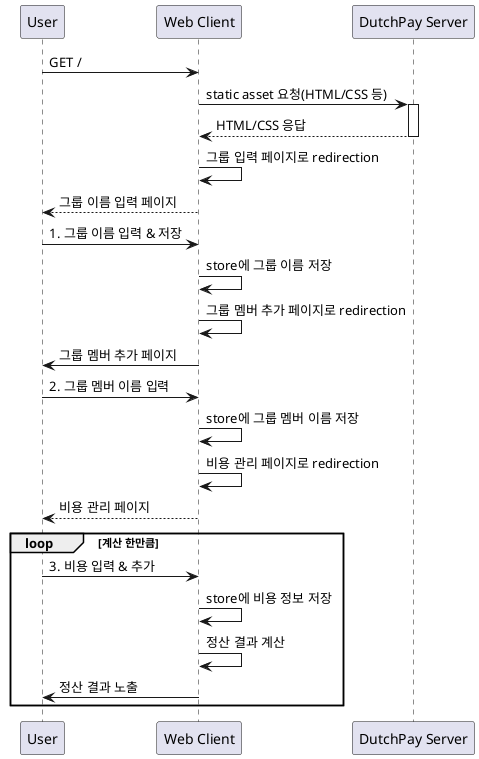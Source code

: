 @startuml
participant User
participant "Web Client" as C
participant "DutchPay Server" as S

User -> C: GET /
C -> S: static asset 요청(HTML/CSS 등)
activate S
S --> C: HTML/CSS 응답
deactivate S

C -> C: 그룹 입력 페이지로 redirection
C --> User: 그룹 이름 입력 페이지

User -> C: 1. 그룹 이름 입력 & 저장
C -> C: store에 그룹 이름 저장
C -> C: 그룹 멤버 추가 페이지로 redirection

C -> User: 그룹 멤버 추가 페이지
User -> C: 2. 그룹 멤버 이름 입력
C -> C: store에 그룹 멤버 이름 저장
C -> C: 비용 관리 페이지로 redirection
C --> User: 비용 관리 페이지

loop 계산 한만큼
    User -> C: 3. 비용 입력 & 추가
    C -> C: store에 비용 정보 저장
    C -> C: 정산 결과 계산
    C -> User: 정산 결과 노출
end

deactivate C
@enduml